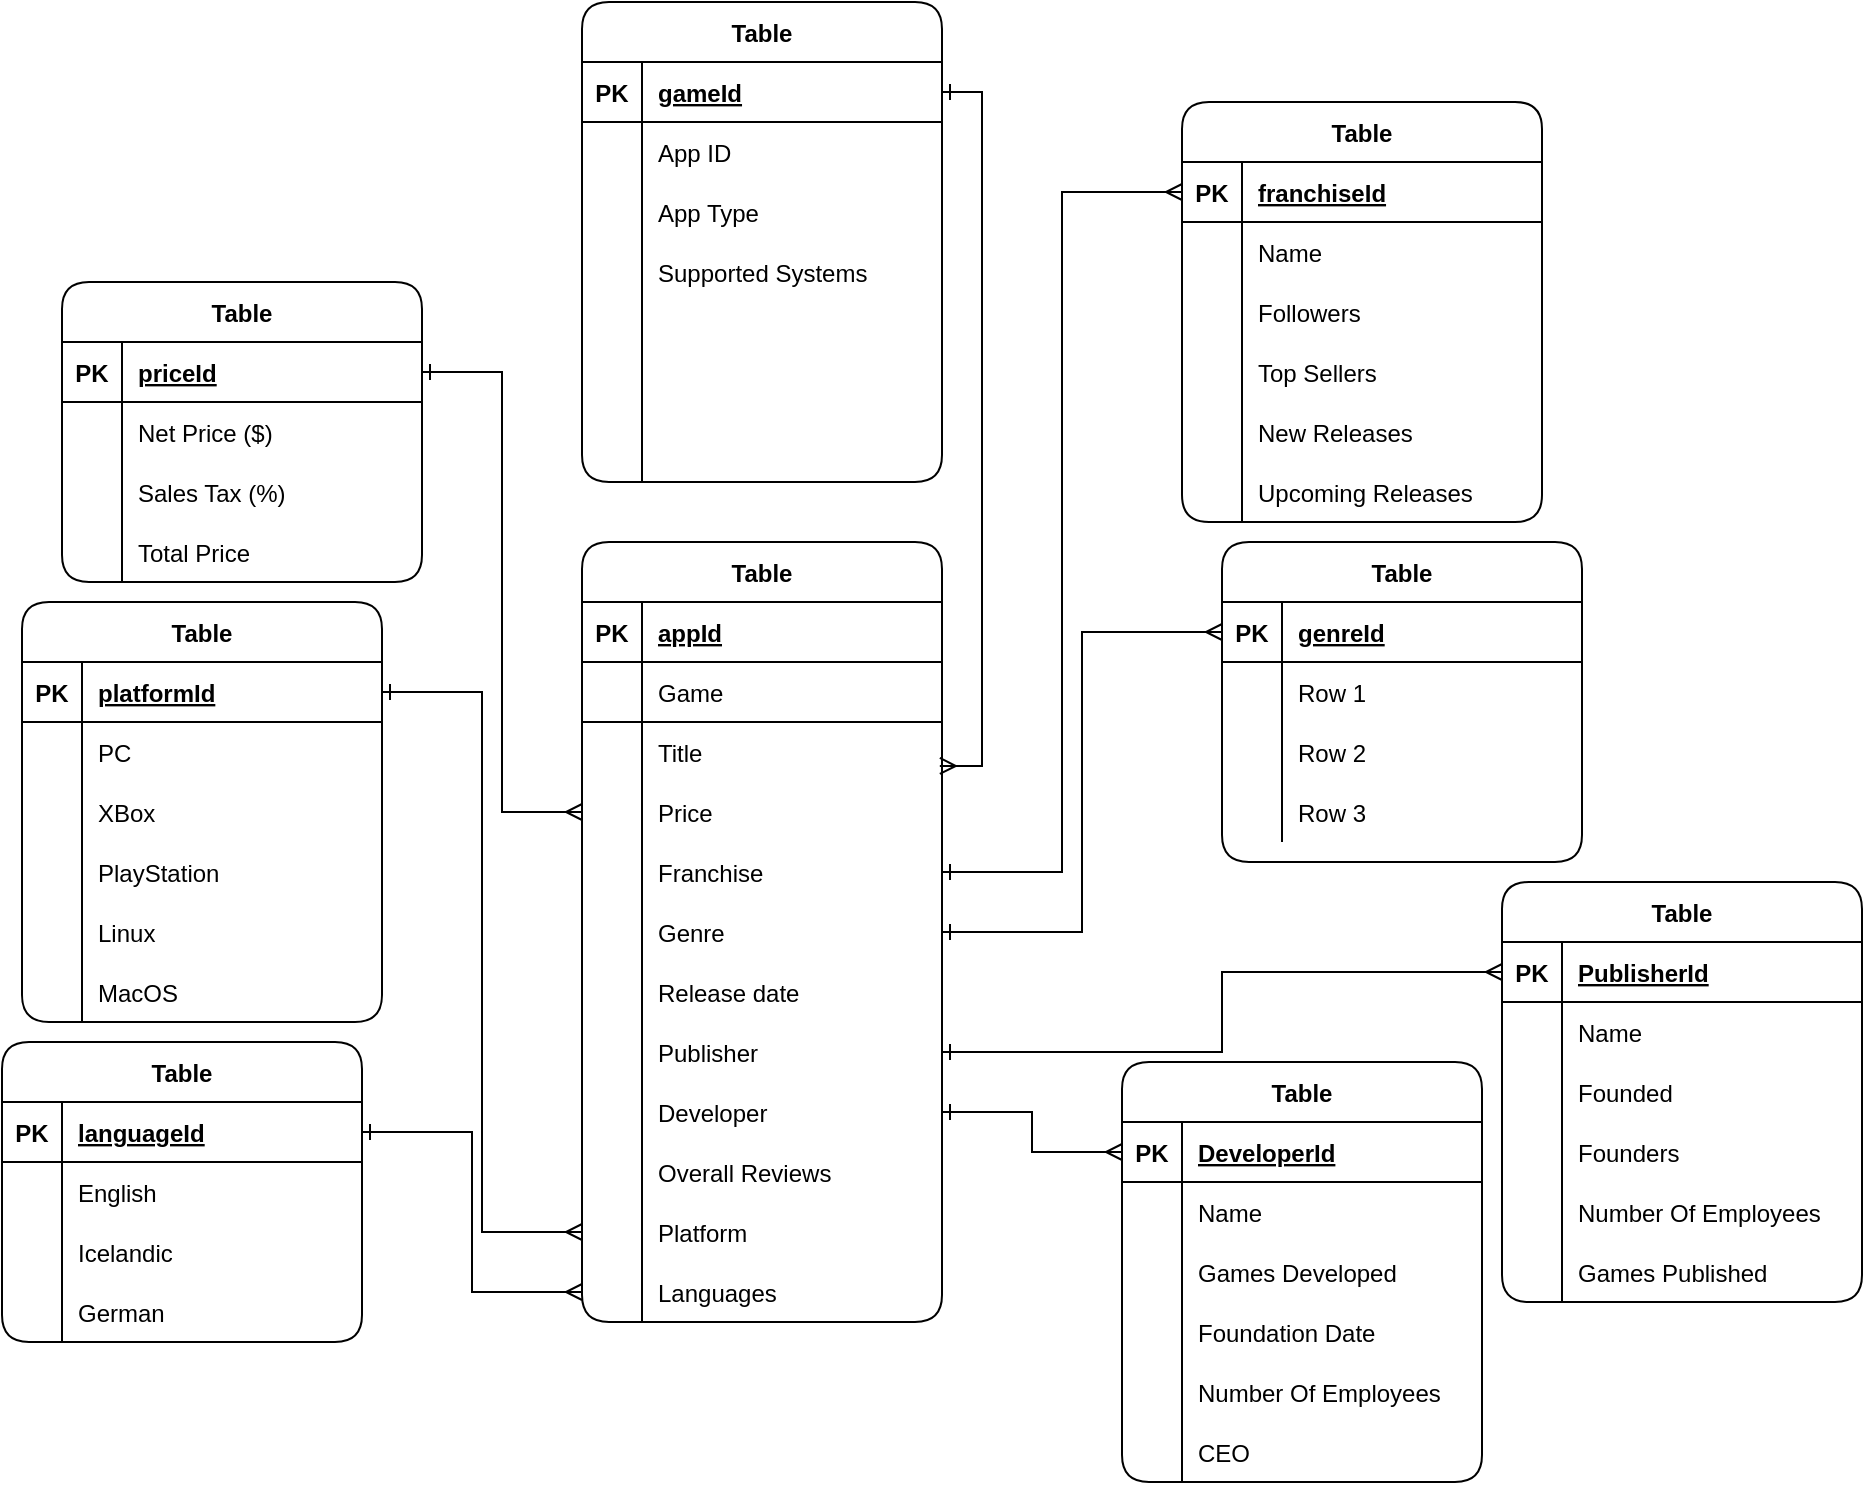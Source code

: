 <mxfile version="14.4.9" type="github"><diagram id="3W_r8p06YH0dNJ89Z6-f" name="Page-1"><mxGraphModel dx="2272" dy="1934" grid="1" gridSize="10" guides="1" tooltips="1" connect="1" arrows="1" fold="1" page="1" pageScale="1" pageWidth="850" pageHeight="1100" math="0" shadow="0"><root><mxCell id="0"/><mxCell id="1" parent="0"/><mxCell id="ElSaIKXLnVvypZyrNrnz-1" value="Table" style="shape=table;startSize=30;container=1;collapsible=1;childLayout=tableLayout;fixedRows=1;rowLines=0;fontStyle=1;align=center;resizeLast=1;rounded=1;" parent="1" vertex="1"><mxGeometry x="60" y="260" width="180" height="390" as="geometry"/></mxCell><mxCell id="ElSaIKXLnVvypZyrNrnz-2" value="" style="shape=partialRectangle;collapsible=0;dropTarget=0;pointerEvents=0;fillColor=none;top=0;left=0;bottom=1;right=0;points=[[0,0.5],[1,0.5]];portConstraint=eastwest;rounded=1;" parent="ElSaIKXLnVvypZyrNrnz-1" vertex="1"><mxGeometry y="30" width="180" height="30" as="geometry"/></mxCell><mxCell id="ElSaIKXLnVvypZyrNrnz-3" value="PK" style="shape=partialRectangle;connectable=0;fillColor=none;top=0;left=0;bottom=0;right=0;fontStyle=1;overflow=hidden;rounded=1;" parent="ElSaIKXLnVvypZyrNrnz-2" vertex="1"><mxGeometry width="30" height="30" as="geometry"/></mxCell><mxCell id="ElSaIKXLnVvypZyrNrnz-4" value="appId" style="shape=partialRectangle;connectable=0;fillColor=none;top=0;left=0;bottom=0;right=0;align=left;spacingLeft=6;fontStyle=5;overflow=hidden;rounded=1;" parent="ElSaIKXLnVvypZyrNrnz-2" vertex="1"><mxGeometry x="30" width="150" height="30" as="geometry"/></mxCell><mxCell id="E3t8KkqjjeF3uB_aUSBP-59" style="shape=partialRectangle;collapsible=0;dropTarget=0;pointerEvents=0;fillColor=none;top=0;left=0;bottom=1;right=0;points=[[0,0.5],[1,0.5]];portConstraint=eastwest;rounded=1;" parent="ElSaIKXLnVvypZyrNrnz-1" vertex="1"><mxGeometry y="60" width="180" height="30" as="geometry"/></mxCell><mxCell id="E3t8KkqjjeF3uB_aUSBP-60" style="shape=partialRectangle;connectable=0;fillColor=none;top=0;left=0;bottom=0;right=0;fontStyle=1;overflow=hidden;rounded=1;" parent="E3t8KkqjjeF3uB_aUSBP-59" vertex="1"><mxGeometry width="30" height="30" as="geometry"/></mxCell><mxCell id="E3t8KkqjjeF3uB_aUSBP-61" value="Game" style="shape=partialRectangle;connectable=0;fillColor=none;top=0;left=0;bottom=0;right=0;align=left;spacingLeft=6;fontStyle=0;overflow=hidden;rounded=1;" parent="E3t8KkqjjeF3uB_aUSBP-59" vertex="1"><mxGeometry x="30" width="150" height="30" as="geometry"/></mxCell><mxCell id="ElSaIKXLnVvypZyrNrnz-5" value="" style="shape=partialRectangle;collapsible=0;dropTarget=0;pointerEvents=0;fillColor=none;top=0;left=0;bottom=0;right=0;points=[[0,0.5],[1,0.5]];portConstraint=eastwest;rounded=1;" parent="ElSaIKXLnVvypZyrNrnz-1" vertex="1"><mxGeometry y="90" width="180" height="30" as="geometry"/></mxCell><mxCell id="ElSaIKXLnVvypZyrNrnz-6" value="" style="shape=partialRectangle;connectable=0;fillColor=none;top=0;left=0;bottom=0;right=0;editable=1;overflow=hidden;rounded=1;" parent="ElSaIKXLnVvypZyrNrnz-5" vertex="1"><mxGeometry width="30" height="30" as="geometry"/></mxCell><mxCell id="ElSaIKXLnVvypZyrNrnz-7" value="Title" style="shape=partialRectangle;connectable=0;fillColor=none;top=0;left=0;bottom=0;right=0;align=left;spacingLeft=6;overflow=hidden;rounded=1;" parent="ElSaIKXLnVvypZyrNrnz-5" vertex="1"><mxGeometry x="30" width="150" height="30" as="geometry"/></mxCell><mxCell id="ElSaIKXLnVvypZyrNrnz-8" value="" style="shape=partialRectangle;collapsible=0;dropTarget=0;pointerEvents=0;fillColor=none;top=0;left=0;bottom=0;right=0;points=[[0,0.5],[1,0.5]];portConstraint=eastwest;rounded=1;" parent="ElSaIKXLnVvypZyrNrnz-1" vertex="1"><mxGeometry y="120" width="180" height="30" as="geometry"/></mxCell><mxCell id="ElSaIKXLnVvypZyrNrnz-9" value="" style="shape=partialRectangle;connectable=0;fillColor=none;top=0;left=0;bottom=0;right=0;editable=1;overflow=hidden;rounded=1;" parent="ElSaIKXLnVvypZyrNrnz-8" vertex="1"><mxGeometry width="30" height="30" as="geometry"/></mxCell><mxCell id="ElSaIKXLnVvypZyrNrnz-10" value="Price" style="shape=partialRectangle;connectable=0;fillColor=none;top=0;left=0;bottom=0;right=0;align=left;spacingLeft=6;overflow=hidden;rounded=1;" parent="ElSaIKXLnVvypZyrNrnz-8" vertex="1"><mxGeometry x="30" width="150" height="30" as="geometry"/></mxCell><mxCell id="ElSaIKXLnVvypZyrNrnz-11" value="" style="shape=partialRectangle;collapsible=0;dropTarget=0;pointerEvents=0;fillColor=none;top=0;left=0;bottom=0;right=0;points=[[0,0.5],[1,0.5]];portConstraint=eastwest;rounded=1;" parent="ElSaIKXLnVvypZyrNrnz-1" vertex="1"><mxGeometry y="150" width="180" height="30" as="geometry"/></mxCell><mxCell id="ElSaIKXLnVvypZyrNrnz-12" value="" style="shape=partialRectangle;connectable=0;fillColor=none;top=0;left=0;bottom=0;right=0;editable=1;overflow=hidden;rounded=1;" parent="ElSaIKXLnVvypZyrNrnz-11" vertex="1"><mxGeometry width="30" height="30" as="geometry"/></mxCell><mxCell id="ElSaIKXLnVvypZyrNrnz-13" value="Franchise" style="shape=partialRectangle;connectable=0;fillColor=none;top=0;left=0;bottom=0;right=0;align=left;spacingLeft=6;overflow=hidden;rounded=1;" parent="ElSaIKXLnVvypZyrNrnz-11" vertex="1"><mxGeometry x="30" width="150" height="30" as="geometry"/></mxCell><mxCell id="ElSaIKXLnVvypZyrNrnz-23" style="shape=partialRectangle;collapsible=0;dropTarget=0;pointerEvents=0;fillColor=none;top=0;left=0;bottom=0;right=0;points=[[0,0.5],[1,0.5]];portConstraint=eastwest;rounded=1;" parent="ElSaIKXLnVvypZyrNrnz-1" vertex="1"><mxGeometry y="180" width="180" height="30" as="geometry"/></mxCell><mxCell id="ElSaIKXLnVvypZyrNrnz-24" style="shape=partialRectangle;connectable=0;fillColor=none;top=0;left=0;bottom=0;right=0;editable=1;overflow=hidden;rounded=1;" parent="ElSaIKXLnVvypZyrNrnz-23" vertex="1"><mxGeometry width="30" height="30" as="geometry"/></mxCell><mxCell id="ElSaIKXLnVvypZyrNrnz-25" value="Genre" style="shape=partialRectangle;connectable=0;fillColor=none;top=0;left=0;bottom=0;right=0;align=left;spacingLeft=6;overflow=hidden;rounded=1;" parent="ElSaIKXLnVvypZyrNrnz-23" vertex="1"><mxGeometry x="30" width="150" height="30" as="geometry"/></mxCell><mxCell id="ElSaIKXLnVvypZyrNrnz-20" style="shape=partialRectangle;collapsible=0;dropTarget=0;pointerEvents=0;fillColor=none;top=0;left=0;bottom=0;right=0;points=[[0,0.5],[1,0.5]];portConstraint=eastwest;rounded=1;" parent="ElSaIKXLnVvypZyrNrnz-1" vertex="1"><mxGeometry y="210" width="180" height="30" as="geometry"/></mxCell><mxCell id="ElSaIKXLnVvypZyrNrnz-21" style="shape=partialRectangle;connectable=0;fillColor=none;top=0;left=0;bottom=0;right=0;editable=1;overflow=hidden;rounded=1;" parent="ElSaIKXLnVvypZyrNrnz-20" vertex="1"><mxGeometry width="30" height="30" as="geometry"/></mxCell><mxCell id="ElSaIKXLnVvypZyrNrnz-22" value="Release date" style="shape=partialRectangle;connectable=0;fillColor=none;top=0;left=0;bottom=0;right=0;align=left;spacingLeft=6;overflow=hidden;rounded=1;" parent="ElSaIKXLnVvypZyrNrnz-20" vertex="1"><mxGeometry x="30" width="150" height="30" as="geometry"/></mxCell><mxCell id="ElSaIKXLnVvypZyrNrnz-29" style="shape=partialRectangle;collapsible=0;dropTarget=0;pointerEvents=0;fillColor=none;top=0;left=0;bottom=0;right=0;points=[[0,0.5],[1,0.5]];portConstraint=eastwest;rounded=1;" parent="ElSaIKXLnVvypZyrNrnz-1" vertex="1"><mxGeometry y="240" width="180" height="30" as="geometry"/></mxCell><mxCell id="ElSaIKXLnVvypZyrNrnz-30" style="shape=partialRectangle;connectable=0;fillColor=none;top=0;left=0;bottom=0;right=0;editable=1;overflow=hidden;rounded=1;" parent="ElSaIKXLnVvypZyrNrnz-29" vertex="1"><mxGeometry width="30" height="30" as="geometry"/></mxCell><mxCell id="ElSaIKXLnVvypZyrNrnz-31" value="Publisher" style="shape=partialRectangle;connectable=0;fillColor=none;top=0;left=0;bottom=0;right=0;align=left;spacingLeft=6;overflow=hidden;rounded=1;" parent="ElSaIKXLnVvypZyrNrnz-29" vertex="1"><mxGeometry x="30" width="150" height="30" as="geometry"/></mxCell><mxCell id="ElSaIKXLnVvypZyrNrnz-32" style="shape=partialRectangle;collapsible=0;dropTarget=0;pointerEvents=0;fillColor=none;top=0;left=0;bottom=0;right=0;points=[[0,0.5],[1,0.5]];portConstraint=eastwest;rounded=1;" parent="ElSaIKXLnVvypZyrNrnz-1" vertex="1"><mxGeometry y="270" width="180" height="30" as="geometry"/></mxCell><mxCell id="ElSaIKXLnVvypZyrNrnz-33" style="shape=partialRectangle;connectable=0;fillColor=none;top=0;left=0;bottom=0;right=0;editable=1;overflow=hidden;rounded=1;" parent="ElSaIKXLnVvypZyrNrnz-32" vertex="1"><mxGeometry width="30" height="30" as="geometry"/></mxCell><mxCell id="ElSaIKXLnVvypZyrNrnz-34" value="Developer" style="shape=partialRectangle;connectable=0;fillColor=none;top=0;left=0;bottom=0;right=0;align=left;spacingLeft=6;overflow=hidden;rounded=1;" parent="ElSaIKXLnVvypZyrNrnz-32" vertex="1"><mxGeometry x="30" width="150" height="30" as="geometry"/></mxCell><mxCell id="ElSaIKXLnVvypZyrNrnz-35" style="shape=partialRectangle;collapsible=0;dropTarget=0;pointerEvents=0;fillColor=none;top=0;left=0;bottom=0;right=0;points=[[0,0.5],[1,0.5]];portConstraint=eastwest;rounded=1;" parent="ElSaIKXLnVvypZyrNrnz-1" vertex="1"><mxGeometry y="300" width="180" height="30" as="geometry"/></mxCell><mxCell id="ElSaIKXLnVvypZyrNrnz-36" style="shape=partialRectangle;connectable=0;fillColor=none;top=0;left=0;bottom=0;right=0;editable=1;overflow=hidden;rounded=1;" parent="ElSaIKXLnVvypZyrNrnz-35" vertex="1"><mxGeometry width="30" height="30" as="geometry"/></mxCell><mxCell id="ElSaIKXLnVvypZyrNrnz-37" value="Overall Reviews" style="shape=partialRectangle;connectable=0;fillColor=none;top=0;left=0;bottom=0;right=0;align=left;spacingLeft=6;overflow=hidden;rounded=1;" parent="ElSaIKXLnVvypZyrNrnz-35" vertex="1"><mxGeometry x="30" width="150" height="30" as="geometry"/></mxCell><mxCell id="8W37LP85TFuts4LW12xj-54" style="shape=partialRectangle;collapsible=0;dropTarget=0;pointerEvents=0;fillColor=none;top=0;left=0;bottom=0;right=0;points=[[0,0.5],[1,0.5]];portConstraint=eastwest;rounded=1;" parent="ElSaIKXLnVvypZyrNrnz-1" vertex="1"><mxGeometry y="330" width="180" height="30" as="geometry"/></mxCell><mxCell id="8W37LP85TFuts4LW12xj-55" style="shape=partialRectangle;connectable=0;fillColor=none;top=0;left=0;bottom=0;right=0;editable=1;overflow=hidden;rounded=1;" parent="8W37LP85TFuts4LW12xj-54" vertex="1"><mxGeometry width="30" height="30" as="geometry"/></mxCell><mxCell id="8W37LP85TFuts4LW12xj-56" value="Platform" style="shape=partialRectangle;connectable=0;fillColor=none;top=0;left=0;bottom=0;right=0;align=left;spacingLeft=6;overflow=hidden;rounded=1;" parent="8W37LP85TFuts4LW12xj-54" vertex="1"><mxGeometry x="30" width="150" height="30" as="geometry"/></mxCell><mxCell id="8W37LP85TFuts4LW12xj-57" style="shape=partialRectangle;collapsible=0;dropTarget=0;pointerEvents=0;fillColor=none;top=0;left=0;bottom=0;right=0;points=[[0,0.5],[1,0.5]];portConstraint=eastwest;rounded=1;" parent="ElSaIKXLnVvypZyrNrnz-1" vertex="1"><mxGeometry y="360" width="180" height="30" as="geometry"/></mxCell><mxCell id="8W37LP85TFuts4LW12xj-58" style="shape=partialRectangle;connectable=0;fillColor=none;top=0;left=0;bottom=0;right=0;editable=1;overflow=hidden;rounded=1;" parent="8W37LP85TFuts4LW12xj-57" vertex="1"><mxGeometry width="30" height="30" as="geometry"/></mxCell><mxCell id="8W37LP85TFuts4LW12xj-59" value="Languages" style="shape=partialRectangle;connectable=0;fillColor=none;top=0;left=0;bottom=0;right=0;align=left;spacingLeft=6;overflow=hidden;rounded=1;" parent="8W37LP85TFuts4LW12xj-57" vertex="1"><mxGeometry x="30" width="150" height="30" as="geometry"/></mxCell><mxCell id="8W37LP85TFuts4LW12xj-1" value="Table" style="shape=table;startSize=30;container=1;collapsible=1;childLayout=tableLayout;fixedRows=1;rowLines=0;fontStyle=1;align=center;resizeLast=1;rounded=1;" parent="1" vertex="1"><mxGeometry x="330" y="520" width="180" height="210" as="geometry"/></mxCell><mxCell id="8W37LP85TFuts4LW12xj-2" value="" style="shape=partialRectangle;collapsible=0;dropTarget=0;pointerEvents=0;fillColor=none;top=0;left=0;bottom=1;right=0;points=[[0,0.5],[1,0.5]];portConstraint=eastwest;" parent="8W37LP85TFuts4LW12xj-1" vertex="1"><mxGeometry y="30" width="180" height="30" as="geometry"/></mxCell><mxCell id="8W37LP85TFuts4LW12xj-3" value="PK" style="shape=partialRectangle;connectable=0;fillColor=none;top=0;left=0;bottom=0;right=0;fontStyle=1;overflow=hidden;" parent="8W37LP85TFuts4LW12xj-2" vertex="1"><mxGeometry width="30" height="30" as="geometry"/></mxCell><mxCell id="8W37LP85TFuts4LW12xj-4" value="DeveloperId" style="shape=partialRectangle;connectable=0;fillColor=none;top=0;left=0;bottom=0;right=0;align=left;spacingLeft=6;fontStyle=5;overflow=hidden;" parent="8W37LP85TFuts4LW12xj-2" vertex="1"><mxGeometry x="30" width="150" height="30" as="geometry"/></mxCell><mxCell id="8W37LP85TFuts4LW12xj-5" value="" style="shape=partialRectangle;collapsible=0;dropTarget=0;pointerEvents=0;fillColor=none;top=0;left=0;bottom=0;right=0;points=[[0,0.5],[1,0.5]];portConstraint=eastwest;" parent="8W37LP85TFuts4LW12xj-1" vertex="1"><mxGeometry y="60" width="180" height="30" as="geometry"/></mxCell><mxCell id="8W37LP85TFuts4LW12xj-6" value="" style="shape=partialRectangle;connectable=0;fillColor=none;top=0;left=0;bottom=0;right=0;editable=1;overflow=hidden;" parent="8W37LP85TFuts4LW12xj-5" vertex="1"><mxGeometry width="30" height="30" as="geometry"/></mxCell><mxCell id="8W37LP85TFuts4LW12xj-7" value="Name" style="shape=partialRectangle;connectable=0;fillColor=none;top=0;left=0;bottom=0;right=0;align=left;spacingLeft=6;overflow=hidden;" parent="8W37LP85TFuts4LW12xj-5" vertex="1"><mxGeometry x="30" width="150" height="30" as="geometry"/></mxCell><mxCell id="8W37LP85TFuts4LW12xj-8" value="" style="shape=partialRectangle;collapsible=0;dropTarget=0;pointerEvents=0;fillColor=none;top=0;left=0;bottom=0;right=0;points=[[0,0.5],[1,0.5]];portConstraint=eastwest;" parent="8W37LP85TFuts4LW12xj-1" vertex="1"><mxGeometry y="90" width="180" height="30" as="geometry"/></mxCell><mxCell id="8W37LP85TFuts4LW12xj-9" value="" style="shape=partialRectangle;connectable=0;fillColor=none;top=0;left=0;bottom=0;right=0;editable=1;overflow=hidden;" parent="8W37LP85TFuts4LW12xj-8" vertex="1"><mxGeometry width="30" height="30" as="geometry"/></mxCell><mxCell id="8W37LP85TFuts4LW12xj-10" value="Games Developed" style="shape=partialRectangle;connectable=0;fillColor=none;top=0;left=0;bottom=0;right=0;align=left;spacingLeft=6;overflow=hidden;" parent="8W37LP85TFuts4LW12xj-8" vertex="1"><mxGeometry x="30" width="150" height="30" as="geometry"/></mxCell><mxCell id="8W37LP85TFuts4LW12xj-11" value="" style="shape=partialRectangle;collapsible=0;dropTarget=0;pointerEvents=0;fillColor=none;top=0;left=0;bottom=0;right=0;points=[[0,0.5],[1,0.5]];portConstraint=eastwest;" parent="8W37LP85TFuts4LW12xj-1" vertex="1"><mxGeometry y="120" width="180" height="30" as="geometry"/></mxCell><mxCell id="8W37LP85TFuts4LW12xj-12" value="" style="shape=partialRectangle;connectable=0;fillColor=none;top=0;left=0;bottom=0;right=0;editable=1;overflow=hidden;" parent="8W37LP85TFuts4LW12xj-11" vertex="1"><mxGeometry width="30" height="30" as="geometry"/></mxCell><mxCell id="8W37LP85TFuts4LW12xj-13" value="Foundation Date" style="shape=partialRectangle;connectable=0;fillColor=none;top=0;left=0;bottom=0;right=0;align=left;spacingLeft=6;overflow=hidden;" parent="8W37LP85TFuts4LW12xj-11" vertex="1"><mxGeometry x="30" width="150" height="30" as="geometry"/></mxCell><mxCell id="8W37LP85TFuts4LW12xj-81" style="shape=partialRectangle;collapsible=0;dropTarget=0;pointerEvents=0;fillColor=none;top=0;left=0;bottom=0;right=0;points=[[0,0.5],[1,0.5]];portConstraint=eastwest;" parent="8W37LP85TFuts4LW12xj-1" vertex="1"><mxGeometry y="150" width="180" height="30" as="geometry"/></mxCell><mxCell id="8W37LP85TFuts4LW12xj-82" style="shape=partialRectangle;connectable=0;fillColor=none;top=0;left=0;bottom=0;right=0;editable=1;overflow=hidden;" parent="8W37LP85TFuts4LW12xj-81" vertex="1"><mxGeometry width="30" height="30" as="geometry"/></mxCell><mxCell id="8W37LP85TFuts4LW12xj-83" value="Number Of Employees" style="shape=partialRectangle;connectable=0;fillColor=none;top=0;left=0;bottom=0;right=0;align=left;spacingLeft=6;overflow=hidden;" parent="8W37LP85TFuts4LW12xj-81" vertex="1"><mxGeometry x="30" width="150" height="30" as="geometry"/></mxCell><mxCell id="8W37LP85TFuts4LW12xj-84" style="shape=partialRectangle;collapsible=0;dropTarget=0;pointerEvents=0;fillColor=none;top=0;left=0;bottom=0;right=0;points=[[0,0.5],[1,0.5]];portConstraint=eastwest;" parent="8W37LP85TFuts4LW12xj-1" vertex="1"><mxGeometry y="180" width="180" height="30" as="geometry"/></mxCell><mxCell id="8W37LP85TFuts4LW12xj-85" style="shape=partialRectangle;connectable=0;fillColor=none;top=0;left=0;bottom=0;right=0;editable=1;overflow=hidden;" parent="8W37LP85TFuts4LW12xj-84" vertex="1"><mxGeometry width="30" height="30" as="geometry"/></mxCell><mxCell id="8W37LP85TFuts4LW12xj-86" value="CEO" style="shape=partialRectangle;connectable=0;fillColor=none;top=0;left=0;bottom=0;right=0;align=left;spacingLeft=6;overflow=hidden;" parent="8W37LP85TFuts4LW12xj-84" vertex="1"><mxGeometry x="30" width="150" height="30" as="geometry"/></mxCell><mxCell id="8W37LP85TFuts4LW12xj-14" value="Table" style="shape=table;startSize=30;container=1;collapsible=1;childLayout=tableLayout;fixedRows=1;rowLines=0;fontStyle=1;align=center;resizeLast=1;rounded=1;" parent="1" vertex="1"><mxGeometry x="520" y="430" width="180" height="210" as="geometry"/></mxCell><mxCell id="8W37LP85TFuts4LW12xj-15" value="" style="shape=partialRectangle;collapsible=0;dropTarget=0;pointerEvents=0;fillColor=none;top=0;left=0;bottom=1;right=0;points=[[0,0.5],[1,0.5]];portConstraint=eastwest;" parent="8W37LP85TFuts4LW12xj-14" vertex="1"><mxGeometry y="30" width="180" height="30" as="geometry"/></mxCell><mxCell id="8W37LP85TFuts4LW12xj-16" value="PK" style="shape=partialRectangle;connectable=0;fillColor=none;top=0;left=0;bottom=0;right=0;fontStyle=1;overflow=hidden;" parent="8W37LP85TFuts4LW12xj-15" vertex="1"><mxGeometry width="30" height="30" as="geometry"/></mxCell><mxCell id="8W37LP85TFuts4LW12xj-17" value="PublisherId" style="shape=partialRectangle;connectable=0;fillColor=none;top=0;left=0;bottom=0;right=0;align=left;spacingLeft=6;fontStyle=5;overflow=hidden;" parent="8W37LP85TFuts4LW12xj-15" vertex="1"><mxGeometry x="30" width="150" height="30" as="geometry"/></mxCell><mxCell id="8W37LP85TFuts4LW12xj-18" value="" style="shape=partialRectangle;collapsible=0;dropTarget=0;pointerEvents=0;fillColor=none;top=0;left=0;bottom=0;right=0;points=[[0,0.5],[1,0.5]];portConstraint=eastwest;" parent="8W37LP85TFuts4LW12xj-14" vertex="1"><mxGeometry y="60" width="180" height="30" as="geometry"/></mxCell><mxCell id="8W37LP85TFuts4LW12xj-19" value="" style="shape=partialRectangle;connectable=0;fillColor=none;top=0;left=0;bottom=0;right=0;editable=1;overflow=hidden;" parent="8W37LP85TFuts4LW12xj-18" vertex="1"><mxGeometry width="30" height="30" as="geometry"/></mxCell><mxCell id="8W37LP85TFuts4LW12xj-20" value="Name" style="shape=partialRectangle;connectable=0;fillColor=none;top=0;left=0;bottom=0;right=0;align=left;spacingLeft=6;overflow=hidden;" parent="8W37LP85TFuts4LW12xj-18" vertex="1"><mxGeometry x="30" width="150" height="30" as="geometry"/></mxCell><mxCell id="8W37LP85TFuts4LW12xj-21" value="" style="shape=partialRectangle;collapsible=0;dropTarget=0;pointerEvents=0;fillColor=none;top=0;left=0;bottom=0;right=0;points=[[0,0.5],[1,0.5]];portConstraint=eastwest;" parent="8W37LP85TFuts4LW12xj-14" vertex="1"><mxGeometry y="90" width="180" height="30" as="geometry"/></mxCell><mxCell id="8W37LP85TFuts4LW12xj-22" value="" style="shape=partialRectangle;connectable=0;fillColor=none;top=0;left=0;bottom=0;right=0;editable=1;overflow=hidden;" parent="8W37LP85TFuts4LW12xj-21" vertex="1"><mxGeometry width="30" height="30" as="geometry"/></mxCell><mxCell id="8W37LP85TFuts4LW12xj-23" value="Founded" style="shape=partialRectangle;connectable=0;fillColor=none;top=0;left=0;bottom=0;right=0;align=left;spacingLeft=6;overflow=hidden;" parent="8W37LP85TFuts4LW12xj-21" vertex="1"><mxGeometry x="30" width="150" height="30" as="geometry"/></mxCell><mxCell id="8W37LP85TFuts4LW12xj-24" value="" style="shape=partialRectangle;collapsible=0;dropTarget=0;pointerEvents=0;fillColor=none;top=0;left=0;bottom=0;right=0;points=[[0,0.5],[1,0.5]];portConstraint=eastwest;" parent="8W37LP85TFuts4LW12xj-14" vertex="1"><mxGeometry y="120" width="180" height="30" as="geometry"/></mxCell><mxCell id="8W37LP85TFuts4LW12xj-25" value="" style="shape=partialRectangle;connectable=0;fillColor=none;top=0;left=0;bottom=0;right=0;editable=1;overflow=hidden;" parent="8W37LP85TFuts4LW12xj-24" vertex="1"><mxGeometry width="30" height="30" as="geometry"/></mxCell><mxCell id="8W37LP85TFuts4LW12xj-26" value="Founders" style="shape=partialRectangle;connectable=0;fillColor=none;top=0;left=0;bottom=0;right=0;align=left;spacingLeft=6;overflow=hidden;" parent="8W37LP85TFuts4LW12xj-24" vertex="1"><mxGeometry x="30" width="150" height="30" as="geometry"/></mxCell><mxCell id="8W37LP85TFuts4LW12xj-87" style="shape=partialRectangle;collapsible=0;dropTarget=0;pointerEvents=0;fillColor=none;top=0;left=0;bottom=0;right=0;points=[[0,0.5],[1,0.5]];portConstraint=eastwest;" parent="8W37LP85TFuts4LW12xj-14" vertex="1"><mxGeometry y="150" width="180" height="30" as="geometry"/></mxCell><mxCell id="8W37LP85TFuts4LW12xj-88" style="shape=partialRectangle;connectable=0;fillColor=none;top=0;left=0;bottom=0;right=0;editable=1;overflow=hidden;" parent="8W37LP85TFuts4LW12xj-87" vertex="1"><mxGeometry width="30" height="30" as="geometry"/></mxCell><mxCell id="8W37LP85TFuts4LW12xj-89" value="Number Of Employees" style="shape=partialRectangle;connectable=0;fillColor=none;top=0;left=0;bottom=0;right=0;align=left;spacingLeft=6;overflow=hidden;" parent="8W37LP85TFuts4LW12xj-87" vertex="1"><mxGeometry x="30" width="150" height="30" as="geometry"/></mxCell><mxCell id="8W37LP85TFuts4LW12xj-90" style="shape=partialRectangle;collapsible=0;dropTarget=0;pointerEvents=0;fillColor=none;top=0;left=0;bottom=0;right=0;points=[[0,0.5],[1,0.5]];portConstraint=eastwest;" parent="8W37LP85TFuts4LW12xj-14" vertex="1"><mxGeometry y="180" width="180" height="30" as="geometry"/></mxCell><mxCell id="8W37LP85TFuts4LW12xj-91" style="shape=partialRectangle;connectable=0;fillColor=none;top=0;left=0;bottom=0;right=0;editable=1;overflow=hidden;" parent="8W37LP85TFuts4LW12xj-90" vertex="1"><mxGeometry width="30" height="30" as="geometry"/></mxCell><mxCell id="8W37LP85TFuts4LW12xj-92" value="Games Published" style="shape=partialRectangle;connectable=0;fillColor=none;top=0;left=0;bottom=0;right=0;align=left;spacingLeft=6;overflow=hidden;" parent="8W37LP85TFuts4LW12xj-90" vertex="1"><mxGeometry x="30" width="150" height="30" as="geometry"/></mxCell><mxCell id="8W37LP85TFuts4LW12xj-27" value="Table" style="shape=table;startSize=30;container=1;collapsible=1;childLayout=tableLayout;fixedRows=1;rowLines=0;fontStyle=1;align=center;resizeLast=1;rounded=1;" parent="1" vertex="1"><mxGeometry x="380" y="260" width="180" height="160" as="geometry"/></mxCell><mxCell id="8W37LP85TFuts4LW12xj-28" value="" style="shape=partialRectangle;collapsible=0;dropTarget=0;pointerEvents=0;fillColor=none;top=0;left=0;bottom=1;right=0;points=[[0,0.5],[1,0.5]];portConstraint=eastwest;" parent="8W37LP85TFuts4LW12xj-27" vertex="1"><mxGeometry y="30" width="180" height="30" as="geometry"/></mxCell><mxCell id="8W37LP85TFuts4LW12xj-29" value="PK" style="shape=partialRectangle;connectable=0;fillColor=none;top=0;left=0;bottom=0;right=0;fontStyle=1;overflow=hidden;" parent="8W37LP85TFuts4LW12xj-28" vertex="1"><mxGeometry width="30" height="30" as="geometry"/></mxCell><mxCell id="8W37LP85TFuts4LW12xj-30" value="genreId" style="shape=partialRectangle;connectable=0;fillColor=none;top=0;left=0;bottom=0;right=0;align=left;spacingLeft=6;fontStyle=5;overflow=hidden;" parent="8W37LP85TFuts4LW12xj-28" vertex="1"><mxGeometry x="30" width="150" height="30" as="geometry"/></mxCell><mxCell id="8W37LP85TFuts4LW12xj-31" value="" style="shape=partialRectangle;collapsible=0;dropTarget=0;pointerEvents=0;fillColor=none;top=0;left=0;bottom=0;right=0;points=[[0,0.5],[1,0.5]];portConstraint=eastwest;" parent="8W37LP85TFuts4LW12xj-27" vertex="1"><mxGeometry y="60" width="180" height="30" as="geometry"/></mxCell><mxCell id="8W37LP85TFuts4LW12xj-32" value="" style="shape=partialRectangle;connectable=0;fillColor=none;top=0;left=0;bottom=0;right=0;editable=1;overflow=hidden;" parent="8W37LP85TFuts4LW12xj-31" vertex="1"><mxGeometry width="30" height="30" as="geometry"/></mxCell><mxCell id="8W37LP85TFuts4LW12xj-33" value="Row 1" style="shape=partialRectangle;connectable=0;fillColor=none;top=0;left=0;bottom=0;right=0;align=left;spacingLeft=6;overflow=hidden;" parent="8W37LP85TFuts4LW12xj-31" vertex="1"><mxGeometry x="30" width="150" height="30" as="geometry"/></mxCell><mxCell id="8W37LP85TFuts4LW12xj-34" value="" style="shape=partialRectangle;collapsible=0;dropTarget=0;pointerEvents=0;fillColor=none;top=0;left=0;bottom=0;right=0;points=[[0,0.5],[1,0.5]];portConstraint=eastwest;" parent="8W37LP85TFuts4LW12xj-27" vertex="1"><mxGeometry y="90" width="180" height="30" as="geometry"/></mxCell><mxCell id="8W37LP85TFuts4LW12xj-35" value="" style="shape=partialRectangle;connectable=0;fillColor=none;top=0;left=0;bottom=0;right=0;editable=1;overflow=hidden;" parent="8W37LP85TFuts4LW12xj-34" vertex="1"><mxGeometry width="30" height="30" as="geometry"/></mxCell><mxCell id="8W37LP85TFuts4LW12xj-36" value="Row 2" style="shape=partialRectangle;connectable=0;fillColor=none;top=0;left=0;bottom=0;right=0;align=left;spacingLeft=6;overflow=hidden;" parent="8W37LP85TFuts4LW12xj-34" vertex="1"><mxGeometry x="30" width="150" height="30" as="geometry"/></mxCell><mxCell id="8W37LP85TFuts4LW12xj-37" value="" style="shape=partialRectangle;collapsible=0;dropTarget=0;pointerEvents=0;fillColor=none;top=0;left=0;bottom=0;right=0;points=[[0,0.5],[1,0.5]];portConstraint=eastwest;" parent="8W37LP85TFuts4LW12xj-27" vertex="1"><mxGeometry y="120" width="180" height="30" as="geometry"/></mxCell><mxCell id="8W37LP85TFuts4LW12xj-38" value="" style="shape=partialRectangle;connectable=0;fillColor=none;top=0;left=0;bottom=0;right=0;editable=1;overflow=hidden;" parent="8W37LP85TFuts4LW12xj-37" vertex="1"><mxGeometry width="30" height="30" as="geometry"/></mxCell><mxCell id="8W37LP85TFuts4LW12xj-39" value="Row 3" style="shape=partialRectangle;connectable=0;fillColor=none;top=0;left=0;bottom=0;right=0;align=left;spacingLeft=6;overflow=hidden;" parent="8W37LP85TFuts4LW12xj-37" vertex="1"><mxGeometry x="30" width="150" height="30" as="geometry"/></mxCell><mxCell id="8W37LP85TFuts4LW12xj-40" value="Table" style="shape=table;startSize=30;container=1;collapsible=1;childLayout=tableLayout;fixedRows=1;rowLines=0;fontStyle=1;align=center;resizeLast=1;rounded=1;" parent="1" vertex="1"><mxGeometry x="360" y="40" width="180" height="210" as="geometry"/></mxCell><mxCell id="8W37LP85TFuts4LW12xj-41" value="" style="shape=partialRectangle;collapsible=0;dropTarget=0;pointerEvents=0;fillColor=none;top=0;left=0;bottom=1;right=0;points=[[0,0.5],[1,0.5]];portConstraint=eastwest;" parent="8W37LP85TFuts4LW12xj-40" vertex="1"><mxGeometry y="30" width="180" height="30" as="geometry"/></mxCell><mxCell id="8W37LP85TFuts4LW12xj-42" value="PK" style="shape=partialRectangle;connectable=0;fillColor=none;top=0;left=0;bottom=0;right=0;fontStyle=1;overflow=hidden;" parent="8W37LP85TFuts4LW12xj-41" vertex="1"><mxGeometry width="30" height="30" as="geometry"/></mxCell><mxCell id="8W37LP85TFuts4LW12xj-43" value="franchiseId" style="shape=partialRectangle;connectable=0;fillColor=none;top=0;left=0;bottom=0;right=0;align=left;spacingLeft=6;fontStyle=5;overflow=hidden;" parent="8W37LP85TFuts4LW12xj-41" vertex="1"><mxGeometry x="30" width="150" height="30" as="geometry"/></mxCell><mxCell id="8W37LP85TFuts4LW12xj-44" value="" style="shape=partialRectangle;collapsible=0;dropTarget=0;pointerEvents=0;fillColor=none;top=0;left=0;bottom=0;right=0;points=[[0,0.5],[1,0.5]];portConstraint=eastwest;" parent="8W37LP85TFuts4LW12xj-40" vertex="1"><mxGeometry y="60" width="180" height="30" as="geometry"/></mxCell><mxCell id="8W37LP85TFuts4LW12xj-45" value="" style="shape=partialRectangle;connectable=0;fillColor=none;top=0;left=0;bottom=0;right=0;editable=1;overflow=hidden;" parent="8W37LP85TFuts4LW12xj-44" vertex="1"><mxGeometry width="30" height="30" as="geometry"/></mxCell><mxCell id="8W37LP85TFuts4LW12xj-46" value="Name" style="shape=partialRectangle;connectable=0;fillColor=none;top=0;left=0;bottom=0;right=0;align=left;spacingLeft=6;overflow=hidden;" parent="8W37LP85TFuts4LW12xj-44" vertex="1"><mxGeometry x="30" width="150" height="30" as="geometry"/></mxCell><mxCell id="8W37LP85TFuts4LW12xj-47" value="" style="shape=partialRectangle;collapsible=0;dropTarget=0;pointerEvents=0;fillColor=none;top=0;left=0;bottom=0;right=0;points=[[0,0.5],[1,0.5]];portConstraint=eastwest;" parent="8W37LP85TFuts4LW12xj-40" vertex="1"><mxGeometry y="90" width="180" height="30" as="geometry"/></mxCell><mxCell id="8W37LP85TFuts4LW12xj-48" value="" style="shape=partialRectangle;connectable=0;fillColor=none;top=0;left=0;bottom=0;right=0;editable=1;overflow=hidden;" parent="8W37LP85TFuts4LW12xj-47" vertex="1"><mxGeometry width="30" height="30" as="geometry"/></mxCell><mxCell id="8W37LP85TFuts4LW12xj-49" value="Followers" style="shape=partialRectangle;connectable=0;fillColor=none;top=0;left=0;bottom=0;right=0;align=left;spacingLeft=6;overflow=hidden;" parent="8W37LP85TFuts4LW12xj-47" vertex="1"><mxGeometry x="30" width="150" height="30" as="geometry"/></mxCell><mxCell id="8W37LP85TFuts4LW12xj-50" value="" style="shape=partialRectangle;collapsible=0;dropTarget=0;pointerEvents=0;fillColor=none;top=0;left=0;bottom=0;right=0;points=[[0,0.5],[1,0.5]];portConstraint=eastwest;" parent="8W37LP85TFuts4LW12xj-40" vertex="1"><mxGeometry y="120" width="180" height="30" as="geometry"/></mxCell><mxCell id="8W37LP85TFuts4LW12xj-51" value="" style="shape=partialRectangle;connectable=0;fillColor=none;top=0;left=0;bottom=0;right=0;editable=1;overflow=hidden;" parent="8W37LP85TFuts4LW12xj-50" vertex="1"><mxGeometry width="30" height="30" as="geometry"/></mxCell><mxCell id="8W37LP85TFuts4LW12xj-52" value="Top Sellers" style="shape=partialRectangle;connectable=0;fillColor=none;top=0;left=0;bottom=0;right=0;align=left;spacingLeft=6;overflow=hidden;" parent="8W37LP85TFuts4LW12xj-50" vertex="1"><mxGeometry x="30" width="150" height="30" as="geometry"/></mxCell><mxCell id="8W37LP85TFuts4LW12xj-93" style="shape=partialRectangle;collapsible=0;dropTarget=0;pointerEvents=0;fillColor=none;top=0;left=0;bottom=0;right=0;points=[[0,0.5],[1,0.5]];portConstraint=eastwest;" parent="8W37LP85TFuts4LW12xj-40" vertex="1"><mxGeometry y="150" width="180" height="30" as="geometry"/></mxCell><mxCell id="8W37LP85TFuts4LW12xj-94" style="shape=partialRectangle;connectable=0;fillColor=none;top=0;left=0;bottom=0;right=0;editable=1;overflow=hidden;" parent="8W37LP85TFuts4LW12xj-93" vertex="1"><mxGeometry width="30" height="30" as="geometry"/></mxCell><mxCell id="8W37LP85TFuts4LW12xj-95" value="New Releases" style="shape=partialRectangle;connectable=0;fillColor=none;top=0;left=0;bottom=0;right=0;align=left;spacingLeft=6;overflow=hidden;" parent="8W37LP85TFuts4LW12xj-93" vertex="1"><mxGeometry x="30" width="150" height="30" as="geometry"/></mxCell><mxCell id="8W37LP85TFuts4LW12xj-96" style="shape=partialRectangle;collapsible=0;dropTarget=0;pointerEvents=0;fillColor=none;top=0;left=0;bottom=0;right=0;points=[[0,0.5],[1,0.5]];portConstraint=eastwest;" parent="8W37LP85TFuts4LW12xj-40" vertex="1"><mxGeometry y="180" width="180" height="30" as="geometry"/></mxCell><mxCell id="8W37LP85TFuts4LW12xj-97" style="shape=partialRectangle;connectable=0;fillColor=none;top=0;left=0;bottom=0;right=0;editable=1;overflow=hidden;" parent="8W37LP85TFuts4LW12xj-96" vertex="1"><mxGeometry width="30" height="30" as="geometry"/></mxCell><mxCell id="8W37LP85TFuts4LW12xj-98" value="Upcoming Releases" style="shape=partialRectangle;connectable=0;fillColor=none;top=0;left=0;bottom=0;right=0;align=left;spacingLeft=6;overflow=hidden;" parent="8W37LP85TFuts4LW12xj-96" vertex="1"><mxGeometry x="30" width="150" height="30" as="geometry"/></mxCell><mxCell id="8W37LP85TFuts4LW12xj-64" style="edgeStyle=orthogonalEdgeStyle;rounded=0;orthogonalLoop=1;jettySize=auto;html=1;exitX=1;exitY=0.5;exitDx=0;exitDy=0;startArrow=ERone;startFill=0;endArrow=ERmany;endFill=0;" parent="1" source="ElSaIKXLnVvypZyrNrnz-11" target="8W37LP85TFuts4LW12xj-41" edge="1"><mxGeometry relative="1" as="geometry"/></mxCell><mxCell id="8W37LP85TFuts4LW12xj-65" style="edgeStyle=orthogonalEdgeStyle;rounded=0;orthogonalLoop=1;jettySize=auto;html=1;exitX=1;exitY=0.5;exitDx=0;exitDy=0;entryX=0;entryY=0.5;entryDx=0;entryDy=0;startArrow=ERone;startFill=0;endArrow=ERmany;endFill=0;" parent="1" source="ElSaIKXLnVvypZyrNrnz-23" target="8W37LP85TFuts4LW12xj-28" edge="1"><mxGeometry relative="1" as="geometry"/></mxCell><mxCell id="8W37LP85TFuts4LW12xj-103" style="edgeStyle=orthogonalEdgeStyle;rounded=0;orthogonalLoop=1;jettySize=auto;html=1;exitX=1;exitY=0.5;exitDx=0;exitDy=0;entryX=0;entryY=0.5;entryDx=0;entryDy=0;startArrow=ERone;startFill=0;endArrow=ERmany;endFill=0;" parent="1" source="ElSaIKXLnVvypZyrNrnz-32" target="8W37LP85TFuts4LW12xj-2" edge="1"><mxGeometry relative="1" as="geometry"/></mxCell><mxCell id="8W37LP85TFuts4LW12xj-105" style="edgeStyle=orthogonalEdgeStyle;rounded=0;orthogonalLoop=1;jettySize=auto;html=1;exitX=1;exitY=0.5;exitDx=0;exitDy=0;entryX=0;entryY=0.5;entryDx=0;entryDy=0;startArrow=ERone;startFill=0;endArrow=ERmany;endFill=0;" parent="1" source="ElSaIKXLnVvypZyrNrnz-29" target="8W37LP85TFuts4LW12xj-15" edge="1"><mxGeometry relative="1" as="geometry"/></mxCell><mxCell id="E3t8KkqjjeF3uB_aUSBP-15" value="Table" style="shape=table;startSize=30;container=1;collapsible=1;childLayout=tableLayout;fixedRows=1;rowLines=0;fontStyle=1;align=center;resizeLast=1;rounded=1;" parent="1" vertex="1"><mxGeometry x="-220" y="290" width="180" height="210" as="geometry"/></mxCell><mxCell id="E3t8KkqjjeF3uB_aUSBP-16" value="" style="shape=partialRectangle;collapsible=0;dropTarget=0;pointerEvents=0;fillColor=none;top=0;left=0;bottom=1;right=0;points=[[0,0.5],[1,0.5]];portConstraint=eastwest;" parent="E3t8KkqjjeF3uB_aUSBP-15" vertex="1"><mxGeometry y="30" width="180" height="30" as="geometry"/></mxCell><mxCell id="E3t8KkqjjeF3uB_aUSBP-17" value="PK" style="shape=partialRectangle;connectable=0;fillColor=none;top=0;left=0;bottom=0;right=0;fontStyle=1;overflow=hidden;" parent="E3t8KkqjjeF3uB_aUSBP-16" vertex="1"><mxGeometry width="30" height="30" as="geometry"/></mxCell><mxCell id="E3t8KkqjjeF3uB_aUSBP-18" value="platformId" style="shape=partialRectangle;connectable=0;fillColor=none;top=0;left=0;bottom=0;right=0;align=left;spacingLeft=6;fontStyle=5;overflow=hidden;" parent="E3t8KkqjjeF3uB_aUSBP-16" vertex="1"><mxGeometry x="30" width="150" height="30" as="geometry"/></mxCell><mxCell id="E3t8KkqjjeF3uB_aUSBP-19" value="" style="shape=partialRectangle;collapsible=0;dropTarget=0;pointerEvents=0;fillColor=none;top=0;left=0;bottom=0;right=0;points=[[0,0.5],[1,0.5]];portConstraint=eastwest;" parent="E3t8KkqjjeF3uB_aUSBP-15" vertex="1"><mxGeometry y="60" width="180" height="30" as="geometry"/></mxCell><mxCell id="E3t8KkqjjeF3uB_aUSBP-20" value="" style="shape=partialRectangle;connectable=0;fillColor=none;top=0;left=0;bottom=0;right=0;editable=1;overflow=hidden;" parent="E3t8KkqjjeF3uB_aUSBP-19" vertex="1"><mxGeometry width="30" height="30" as="geometry"/></mxCell><mxCell id="E3t8KkqjjeF3uB_aUSBP-21" value="PC" style="shape=partialRectangle;connectable=0;fillColor=none;top=0;left=0;bottom=0;right=0;align=left;spacingLeft=6;overflow=hidden;" parent="E3t8KkqjjeF3uB_aUSBP-19" vertex="1"><mxGeometry x="30" width="150" height="30" as="geometry"/></mxCell><mxCell id="E3t8KkqjjeF3uB_aUSBP-22" value="" style="shape=partialRectangle;collapsible=0;dropTarget=0;pointerEvents=0;fillColor=none;top=0;left=0;bottom=0;right=0;points=[[0,0.5],[1,0.5]];portConstraint=eastwest;" parent="E3t8KkqjjeF3uB_aUSBP-15" vertex="1"><mxGeometry y="90" width="180" height="30" as="geometry"/></mxCell><mxCell id="E3t8KkqjjeF3uB_aUSBP-23" value="" style="shape=partialRectangle;connectable=0;fillColor=none;top=0;left=0;bottom=0;right=0;editable=1;overflow=hidden;" parent="E3t8KkqjjeF3uB_aUSBP-22" vertex="1"><mxGeometry width="30" height="30" as="geometry"/></mxCell><mxCell id="E3t8KkqjjeF3uB_aUSBP-24" value="XBox" style="shape=partialRectangle;connectable=0;fillColor=none;top=0;left=0;bottom=0;right=0;align=left;spacingLeft=6;overflow=hidden;" parent="E3t8KkqjjeF3uB_aUSBP-22" vertex="1"><mxGeometry x="30" width="150" height="30" as="geometry"/></mxCell><mxCell id="E3t8KkqjjeF3uB_aUSBP-25" value="" style="shape=partialRectangle;collapsible=0;dropTarget=0;pointerEvents=0;fillColor=none;top=0;left=0;bottom=0;right=0;points=[[0,0.5],[1,0.5]];portConstraint=eastwest;" parent="E3t8KkqjjeF3uB_aUSBP-15" vertex="1"><mxGeometry y="120" width="180" height="30" as="geometry"/></mxCell><mxCell id="E3t8KkqjjeF3uB_aUSBP-26" value="" style="shape=partialRectangle;connectable=0;fillColor=none;top=0;left=0;bottom=0;right=0;editable=1;overflow=hidden;" parent="E3t8KkqjjeF3uB_aUSBP-25" vertex="1"><mxGeometry width="30" height="30" as="geometry"/></mxCell><mxCell id="E3t8KkqjjeF3uB_aUSBP-27" value="PlayStation" style="shape=partialRectangle;connectable=0;fillColor=none;top=0;left=0;bottom=0;right=0;align=left;spacingLeft=6;overflow=hidden;" parent="E3t8KkqjjeF3uB_aUSBP-25" vertex="1"><mxGeometry x="30" width="150" height="30" as="geometry"/></mxCell><mxCell id="E3t8KkqjjeF3uB_aUSBP-77" style="shape=partialRectangle;collapsible=0;dropTarget=0;pointerEvents=0;fillColor=none;top=0;left=0;bottom=0;right=0;points=[[0,0.5],[1,0.5]];portConstraint=eastwest;" parent="E3t8KkqjjeF3uB_aUSBP-15" vertex="1"><mxGeometry y="150" width="180" height="30" as="geometry"/></mxCell><mxCell id="E3t8KkqjjeF3uB_aUSBP-78" style="shape=partialRectangle;connectable=0;fillColor=none;top=0;left=0;bottom=0;right=0;editable=1;overflow=hidden;" parent="E3t8KkqjjeF3uB_aUSBP-77" vertex="1"><mxGeometry width="30" height="30" as="geometry"/></mxCell><mxCell id="E3t8KkqjjeF3uB_aUSBP-79" value="Linux" style="shape=partialRectangle;connectable=0;fillColor=none;top=0;left=0;bottom=0;right=0;align=left;spacingLeft=6;overflow=hidden;" parent="E3t8KkqjjeF3uB_aUSBP-77" vertex="1"><mxGeometry x="30" width="150" height="30" as="geometry"/></mxCell><mxCell id="E3t8KkqjjeF3uB_aUSBP-83" style="shape=partialRectangle;collapsible=0;dropTarget=0;pointerEvents=0;fillColor=none;top=0;left=0;bottom=0;right=0;points=[[0,0.5],[1,0.5]];portConstraint=eastwest;" parent="E3t8KkqjjeF3uB_aUSBP-15" vertex="1"><mxGeometry y="180" width="180" height="30" as="geometry"/></mxCell><mxCell id="E3t8KkqjjeF3uB_aUSBP-84" style="shape=partialRectangle;connectable=0;fillColor=none;top=0;left=0;bottom=0;right=0;editable=1;overflow=hidden;" parent="E3t8KkqjjeF3uB_aUSBP-83" vertex="1"><mxGeometry width="30" height="30" as="geometry"/></mxCell><mxCell id="E3t8KkqjjeF3uB_aUSBP-85" value="MacOS" style="shape=partialRectangle;connectable=0;fillColor=none;top=0;left=0;bottom=0;right=0;align=left;spacingLeft=6;overflow=hidden;" parent="E3t8KkqjjeF3uB_aUSBP-83" vertex="1"><mxGeometry x="30" width="150" height="30" as="geometry"/></mxCell><mxCell id="E3t8KkqjjeF3uB_aUSBP-29" value="Table" style="shape=table;startSize=30;container=1;collapsible=1;childLayout=tableLayout;fixedRows=1;rowLines=0;fontStyle=1;align=center;resizeLast=1;rounded=1;" parent="1" vertex="1"><mxGeometry x="-230" y="510" width="180" height="150" as="geometry"/></mxCell><mxCell id="E3t8KkqjjeF3uB_aUSBP-30" value="" style="shape=partialRectangle;collapsible=0;dropTarget=0;pointerEvents=0;fillColor=none;top=0;left=0;bottom=1;right=0;points=[[0,0.5],[1,0.5]];portConstraint=eastwest;" parent="E3t8KkqjjeF3uB_aUSBP-29" vertex="1"><mxGeometry y="30" width="180" height="30" as="geometry"/></mxCell><mxCell id="E3t8KkqjjeF3uB_aUSBP-31" value="PK" style="shape=partialRectangle;connectable=0;fillColor=none;top=0;left=0;bottom=0;right=0;fontStyle=1;overflow=hidden;" parent="E3t8KkqjjeF3uB_aUSBP-30" vertex="1"><mxGeometry width="30" height="30" as="geometry"/></mxCell><mxCell id="E3t8KkqjjeF3uB_aUSBP-32" value="languageId" style="shape=partialRectangle;connectable=0;fillColor=none;top=0;left=0;bottom=0;right=0;align=left;spacingLeft=6;fontStyle=5;overflow=hidden;" parent="E3t8KkqjjeF3uB_aUSBP-30" vertex="1"><mxGeometry x="30" width="150" height="30" as="geometry"/></mxCell><mxCell id="E3t8KkqjjeF3uB_aUSBP-33" value="" style="shape=partialRectangle;collapsible=0;dropTarget=0;pointerEvents=0;fillColor=none;top=0;left=0;bottom=0;right=0;points=[[0,0.5],[1,0.5]];portConstraint=eastwest;" parent="E3t8KkqjjeF3uB_aUSBP-29" vertex="1"><mxGeometry y="60" width="180" height="30" as="geometry"/></mxCell><mxCell id="E3t8KkqjjeF3uB_aUSBP-34" value="" style="shape=partialRectangle;connectable=0;fillColor=none;top=0;left=0;bottom=0;right=0;editable=1;overflow=hidden;" parent="E3t8KkqjjeF3uB_aUSBP-33" vertex="1"><mxGeometry width="30" height="30" as="geometry"/></mxCell><mxCell id="E3t8KkqjjeF3uB_aUSBP-35" value="English" style="shape=partialRectangle;connectable=0;fillColor=none;top=0;left=0;bottom=0;right=0;align=left;spacingLeft=6;overflow=hidden;" parent="E3t8KkqjjeF3uB_aUSBP-33" vertex="1"><mxGeometry x="30" width="150" height="30" as="geometry"/></mxCell><mxCell id="E3t8KkqjjeF3uB_aUSBP-36" value="" style="shape=partialRectangle;collapsible=0;dropTarget=0;pointerEvents=0;fillColor=none;top=0;left=0;bottom=0;right=0;points=[[0,0.5],[1,0.5]];portConstraint=eastwest;" parent="E3t8KkqjjeF3uB_aUSBP-29" vertex="1"><mxGeometry y="90" width="180" height="30" as="geometry"/></mxCell><mxCell id="E3t8KkqjjeF3uB_aUSBP-37" value="" style="shape=partialRectangle;connectable=0;fillColor=none;top=0;left=0;bottom=0;right=0;editable=1;overflow=hidden;" parent="E3t8KkqjjeF3uB_aUSBP-36" vertex="1"><mxGeometry width="30" height="30" as="geometry"/></mxCell><mxCell id="E3t8KkqjjeF3uB_aUSBP-38" value="Icelandic" style="shape=partialRectangle;connectable=0;fillColor=none;top=0;left=0;bottom=0;right=0;align=left;spacingLeft=6;overflow=hidden;" parent="E3t8KkqjjeF3uB_aUSBP-36" vertex="1"><mxGeometry x="30" width="150" height="30" as="geometry"/></mxCell><mxCell id="E3t8KkqjjeF3uB_aUSBP-39" value="" style="shape=partialRectangle;collapsible=0;dropTarget=0;pointerEvents=0;fillColor=none;top=0;left=0;bottom=0;right=0;points=[[0,0.5],[1,0.5]];portConstraint=eastwest;" parent="E3t8KkqjjeF3uB_aUSBP-29" vertex="1"><mxGeometry y="120" width="180" height="30" as="geometry"/></mxCell><mxCell id="E3t8KkqjjeF3uB_aUSBP-40" value="" style="shape=partialRectangle;connectable=0;fillColor=none;top=0;left=0;bottom=0;right=0;editable=1;overflow=hidden;" parent="E3t8KkqjjeF3uB_aUSBP-39" vertex="1"><mxGeometry width="30" height="30" as="geometry"/></mxCell><mxCell id="E3t8KkqjjeF3uB_aUSBP-41" value="German" style="shape=partialRectangle;connectable=0;fillColor=none;top=0;left=0;bottom=0;right=0;align=left;spacingLeft=6;overflow=hidden;" parent="E3t8KkqjjeF3uB_aUSBP-39" vertex="1"><mxGeometry x="30" width="150" height="30" as="geometry"/></mxCell><mxCell id="E3t8KkqjjeF3uB_aUSBP-42" style="edgeStyle=orthogonalEdgeStyle;rounded=0;orthogonalLoop=1;jettySize=auto;html=1;exitX=1;exitY=0.5;exitDx=0;exitDy=0;startArrow=ERone;startFill=0;endArrow=ERmany;endFill=0;" parent="1" source="E3t8KkqjjeF3uB_aUSBP-30" target="8W37LP85TFuts4LW12xj-57" edge="1"><mxGeometry relative="1" as="geometry"/></mxCell><mxCell id="E3t8KkqjjeF3uB_aUSBP-44" style="edgeStyle=orthogonalEdgeStyle;rounded=0;orthogonalLoop=1;jettySize=auto;html=1;exitX=1;exitY=0.5;exitDx=0;exitDy=0;entryX=0;entryY=0.5;entryDx=0;entryDy=0;startArrow=ERone;startFill=0;endArrow=ERmany;endFill=0;" parent="1" source="E3t8KkqjjeF3uB_aUSBP-16" target="8W37LP85TFuts4LW12xj-54" edge="1"><mxGeometry relative="1" as="geometry"/></mxCell><mxCell id="E3t8KkqjjeF3uB_aUSBP-45" value="Table" style="shape=table;startSize=30;container=1;collapsible=1;childLayout=tableLayout;fixedRows=1;rowLines=0;fontStyle=1;align=center;resizeLast=1;rounded=1;" parent="1" vertex="1"><mxGeometry x="-200" y="130" width="180" height="150" as="geometry"/></mxCell><mxCell id="E3t8KkqjjeF3uB_aUSBP-46" value="" style="shape=partialRectangle;collapsible=0;dropTarget=0;pointerEvents=0;fillColor=none;top=0;left=0;bottom=1;right=0;points=[[0,0.5],[1,0.5]];portConstraint=eastwest;" parent="E3t8KkqjjeF3uB_aUSBP-45" vertex="1"><mxGeometry y="30" width="180" height="30" as="geometry"/></mxCell><mxCell id="E3t8KkqjjeF3uB_aUSBP-47" value="PK" style="shape=partialRectangle;connectable=0;fillColor=none;top=0;left=0;bottom=0;right=0;fontStyle=1;overflow=hidden;" parent="E3t8KkqjjeF3uB_aUSBP-46" vertex="1"><mxGeometry width="30" height="30" as="geometry"/></mxCell><mxCell id="E3t8KkqjjeF3uB_aUSBP-48" value="priceId" style="shape=partialRectangle;connectable=0;fillColor=none;top=0;left=0;bottom=0;right=0;align=left;spacingLeft=6;fontStyle=5;overflow=hidden;" parent="E3t8KkqjjeF3uB_aUSBP-46" vertex="1"><mxGeometry x="30" width="150" height="30" as="geometry"/></mxCell><mxCell id="E3t8KkqjjeF3uB_aUSBP-49" value="" style="shape=partialRectangle;collapsible=0;dropTarget=0;pointerEvents=0;fillColor=none;top=0;left=0;bottom=0;right=0;points=[[0,0.5],[1,0.5]];portConstraint=eastwest;" parent="E3t8KkqjjeF3uB_aUSBP-45" vertex="1"><mxGeometry y="60" width="180" height="30" as="geometry"/></mxCell><mxCell id="E3t8KkqjjeF3uB_aUSBP-50" value="" style="shape=partialRectangle;connectable=0;fillColor=none;top=0;left=0;bottom=0;right=0;editable=1;overflow=hidden;" parent="E3t8KkqjjeF3uB_aUSBP-49" vertex="1"><mxGeometry width="30" height="30" as="geometry"/></mxCell><mxCell id="E3t8KkqjjeF3uB_aUSBP-51" value="Net Price ($)" style="shape=partialRectangle;connectable=0;fillColor=none;top=0;left=0;bottom=0;right=0;align=left;spacingLeft=6;overflow=hidden;" parent="E3t8KkqjjeF3uB_aUSBP-49" vertex="1"><mxGeometry x="30" width="150" height="30" as="geometry"/></mxCell><mxCell id="E3t8KkqjjeF3uB_aUSBP-52" value="" style="shape=partialRectangle;collapsible=0;dropTarget=0;pointerEvents=0;fillColor=none;top=0;left=0;bottom=0;right=0;points=[[0,0.5],[1,0.5]];portConstraint=eastwest;" parent="E3t8KkqjjeF3uB_aUSBP-45" vertex="1"><mxGeometry y="90" width="180" height="30" as="geometry"/></mxCell><mxCell id="E3t8KkqjjeF3uB_aUSBP-53" value="" style="shape=partialRectangle;connectable=0;fillColor=none;top=0;left=0;bottom=0;right=0;editable=1;overflow=hidden;" parent="E3t8KkqjjeF3uB_aUSBP-52" vertex="1"><mxGeometry width="30" height="30" as="geometry"/></mxCell><mxCell id="E3t8KkqjjeF3uB_aUSBP-54" value="Sales Tax (%)" style="shape=partialRectangle;connectable=0;fillColor=none;top=0;left=0;bottom=0;right=0;align=left;spacingLeft=6;overflow=hidden;" parent="E3t8KkqjjeF3uB_aUSBP-52" vertex="1"><mxGeometry x="30" width="150" height="30" as="geometry"/></mxCell><mxCell id="E3t8KkqjjeF3uB_aUSBP-55" value="" style="shape=partialRectangle;collapsible=0;dropTarget=0;pointerEvents=0;fillColor=none;top=0;left=0;bottom=0;right=0;points=[[0,0.5],[1,0.5]];portConstraint=eastwest;" parent="E3t8KkqjjeF3uB_aUSBP-45" vertex="1"><mxGeometry y="120" width="180" height="30" as="geometry"/></mxCell><mxCell id="E3t8KkqjjeF3uB_aUSBP-56" value="" style="shape=partialRectangle;connectable=0;fillColor=none;top=0;left=0;bottom=0;right=0;editable=1;overflow=hidden;" parent="E3t8KkqjjeF3uB_aUSBP-55" vertex="1"><mxGeometry width="30" height="30" as="geometry"/></mxCell><mxCell id="E3t8KkqjjeF3uB_aUSBP-57" value="Total Price" style="shape=partialRectangle;connectable=0;fillColor=none;top=0;left=0;bottom=0;right=0;align=left;spacingLeft=6;overflow=hidden;" parent="E3t8KkqjjeF3uB_aUSBP-55" vertex="1"><mxGeometry x="30" width="150" height="30" as="geometry"/></mxCell><mxCell id="E3t8KkqjjeF3uB_aUSBP-58" style="edgeStyle=orthogonalEdgeStyle;rounded=0;orthogonalLoop=1;jettySize=auto;html=1;exitX=1;exitY=0.5;exitDx=0;exitDy=0;startArrow=ERone;startFill=0;endArrow=ERmany;endFill=0;" parent="1" source="E3t8KkqjjeF3uB_aUSBP-46" target="ElSaIKXLnVvypZyrNrnz-8" edge="1"><mxGeometry relative="1" as="geometry"/></mxCell><mxCell id="E3t8KkqjjeF3uB_aUSBP-62" value="Table" style="shape=table;startSize=30;container=1;collapsible=1;childLayout=tableLayout;fixedRows=1;rowLines=0;fontStyle=1;align=center;resizeLast=1;rounded=1;" parent="1" vertex="1"><mxGeometry x="60" y="-10" width="180" height="240" as="geometry"/></mxCell><mxCell id="E3t8KkqjjeF3uB_aUSBP-63" value="" style="shape=partialRectangle;collapsible=0;dropTarget=0;pointerEvents=0;fillColor=none;top=0;left=0;bottom=1;right=0;points=[[0,0.5],[1,0.5]];portConstraint=eastwest;" parent="E3t8KkqjjeF3uB_aUSBP-62" vertex="1"><mxGeometry y="30" width="180" height="30" as="geometry"/></mxCell><mxCell id="E3t8KkqjjeF3uB_aUSBP-64" value="PK" style="shape=partialRectangle;connectable=0;fillColor=none;top=0;left=0;bottom=0;right=0;fontStyle=1;overflow=hidden;" parent="E3t8KkqjjeF3uB_aUSBP-63" vertex="1"><mxGeometry width="30" height="30" as="geometry"/></mxCell><mxCell id="E3t8KkqjjeF3uB_aUSBP-65" value="gameId" style="shape=partialRectangle;connectable=0;fillColor=none;top=0;left=0;bottom=0;right=0;align=left;spacingLeft=6;fontStyle=5;overflow=hidden;" parent="E3t8KkqjjeF3uB_aUSBP-63" vertex="1"><mxGeometry x="30" width="150" height="30" as="geometry"/></mxCell><mxCell id="E3t8KkqjjeF3uB_aUSBP-66" value="" style="shape=partialRectangle;collapsible=0;dropTarget=0;pointerEvents=0;fillColor=none;top=0;left=0;bottom=0;right=0;points=[[0,0.5],[1,0.5]];portConstraint=eastwest;" parent="E3t8KkqjjeF3uB_aUSBP-62" vertex="1"><mxGeometry y="60" width="180" height="30" as="geometry"/></mxCell><mxCell id="E3t8KkqjjeF3uB_aUSBP-67" value="" style="shape=partialRectangle;connectable=0;fillColor=none;top=0;left=0;bottom=0;right=0;editable=1;overflow=hidden;" parent="E3t8KkqjjeF3uB_aUSBP-66" vertex="1"><mxGeometry width="30" height="30" as="geometry"/></mxCell><mxCell id="E3t8KkqjjeF3uB_aUSBP-68" value="App ID" style="shape=partialRectangle;connectable=0;fillColor=none;top=0;left=0;bottom=0;right=0;align=left;spacingLeft=6;overflow=hidden;" parent="E3t8KkqjjeF3uB_aUSBP-66" vertex="1"><mxGeometry x="30" width="150" height="30" as="geometry"/></mxCell><mxCell id="E3t8KkqjjeF3uB_aUSBP-69" value="" style="shape=partialRectangle;collapsible=0;dropTarget=0;pointerEvents=0;fillColor=none;top=0;left=0;bottom=0;right=0;points=[[0,0.5],[1,0.5]];portConstraint=eastwest;" parent="E3t8KkqjjeF3uB_aUSBP-62" vertex="1"><mxGeometry y="90" width="180" height="30" as="geometry"/></mxCell><mxCell id="E3t8KkqjjeF3uB_aUSBP-70" value="" style="shape=partialRectangle;connectable=0;fillColor=none;top=0;left=0;bottom=0;right=0;editable=1;overflow=hidden;" parent="E3t8KkqjjeF3uB_aUSBP-69" vertex="1"><mxGeometry width="30" height="30" as="geometry"/></mxCell><mxCell id="E3t8KkqjjeF3uB_aUSBP-71" value="App Type" style="shape=partialRectangle;connectable=0;fillColor=none;top=0;left=0;bottom=0;right=0;align=left;spacingLeft=6;overflow=hidden;" parent="E3t8KkqjjeF3uB_aUSBP-69" vertex="1"><mxGeometry x="30" width="150" height="30" as="geometry"/></mxCell><mxCell id="E3t8KkqjjeF3uB_aUSBP-72" value="" style="shape=partialRectangle;collapsible=0;dropTarget=0;pointerEvents=0;fillColor=none;top=0;left=0;bottom=0;right=0;points=[[0,0.5],[1,0.5]];portConstraint=eastwest;" parent="E3t8KkqjjeF3uB_aUSBP-62" vertex="1"><mxGeometry y="120" width="180" height="30" as="geometry"/></mxCell><mxCell id="E3t8KkqjjeF3uB_aUSBP-73" value="" style="shape=partialRectangle;connectable=0;fillColor=none;top=0;left=0;bottom=0;right=0;editable=1;overflow=hidden;" parent="E3t8KkqjjeF3uB_aUSBP-72" vertex="1"><mxGeometry width="30" height="30" as="geometry"/></mxCell><mxCell id="E3t8KkqjjeF3uB_aUSBP-74" value="Supported Systems" style="shape=partialRectangle;connectable=0;fillColor=none;top=0;left=0;bottom=0;right=0;align=left;spacingLeft=6;overflow=hidden;" parent="E3t8KkqjjeF3uB_aUSBP-72" vertex="1"><mxGeometry x="30" width="150" height="30" as="geometry"/></mxCell><mxCell id="E3t8KkqjjeF3uB_aUSBP-86" style="shape=partialRectangle;collapsible=0;dropTarget=0;pointerEvents=0;fillColor=none;top=0;left=0;bottom=0;right=0;points=[[0,0.5],[1,0.5]];portConstraint=eastwest;" parent="E3t8KkqjjeF3uB_aUSBP-62" vertex="1"><mxGeometry y="150" width="180" height="30" as="geometry"/></mxCell><mxCell id="E3t8KkqjjeF3uB_aUSBP-87" style="shape=partialRectangle;connectable=0;fillColor=none;top=0;left=0;bottom=0;right=0;editable=1;overflow=hidden;" parent="E3t8KkqjjeF3uB_aUSBP-86" vertex="1"><mxGeometry width="30" height="30" as="geometry"/></mxCell><mxCell id="E3t8KkqjjeF3uB_aUSBP-88" style="shape=partialRectangle;connectable=0;fillColor=none;top=0;left=0;bottom=0;right=0;align=left;spacingLeft=6;overflow=hidden;" parent="E3t8KkqjjeF3uB_aUSBP-86" vertex="1"><mxGeometry x="30" width="150" height="30" as="geometry"/></mxCell><mxCell id="E3t8KkqjjeF3uB_aUSBP-89" style="shape=partialRectangle;collapsible=0;dropTarget=0;pointerEvents=0;fillColor=none;top=0;left=0;bottom=0;right=0;points=[[0,0.5],[1,0.5]];portConstraint=eastwest;" parent="E3t8KkqjjeF3uB_aUSBP-62" vertex="1"><mxGeometry y="180" width="180" height="30" as="geometry"/></mxCell><mxCell id="E3t8KkqjjeF3uB_aUSBP-90" style="shape=partialRectangle;connectable=0;fillColor=none;top=0;left=0;bottom=0;right=0;editable=1;overflow=hidden;" parent="E3t8KkqjjeF3uB_aUSBP-89" vertex="1"><mxGeometry width="30" height="30" as="geometry"/></mxCell><mxCell id="E3t8KkqjjeF3uB_aUSBP-91" style="shape=partialRectangle;connectable=0;fillColor=none;top=0;left=0;bottom=0;right=0;align=left;spacingLeft=6;overflow=hidden;" parent="E3t8KkqjjeF3uB_aUSBP-89" vertex="1"><mxGeometry x="30" width="150" height="30" as="geometry"/></mxCell><mxCell id="E3t8KkqjjeF3uB_aUSBP-92" style="shape=partialRectangle;collapsible=0;dropTarget=0;pointerEvents=0;fillColor=none;top=0;left=0;bottom=0;right=0;points=[[0,0.5],[1,0.5]];portConstraint=eastwest;" parent="E3t8KkqjjeF3uB_aUSBP-62" vertex="1"><mxGeometry y="210" width="180" height="30" as="geometry"/></mxCell><mxCell id="E3t8KkqjjeF3uB_aUSBP-93" style="shape=partialRectangle;connectable=0;fillColor=none;top=0;left=0;bottom=0;right=0;editable=1;overflow=hidden;" parent="E3t8KkqjjeF3uB_aUSBP-92" vertex="1"><mxGeometry width="30" height="30" as="geometry"/></mxCell><mxCell id="E3t8KkqjjeF3uB_aUSBP-94" style="shape=partialRectangle;connectable=0;fillColor=none;top=0;left=0;bottom=0;right=0;align=left;spacingLeft=6;overflow=hidden;" parent="E3t8KkqjjeF3uB_aUSBP-92" vertex="1"><mxGeometry x="30" width="150" height="30" as="geometry"/></mxCell><mxCell id="E3t8KkqjjeF3uB_aUSBP-76" style="edgeStyle=orthogonalEdgeStyle;rounded=0;orthogonalLoop=1;jettySize=auto;html=1;exitX=1;exitY=0.5;exitDx=0;exitDy=0;entryX=0.994;entryY=0.733;entryDx=0;entryDy=0;entryPerimeter=0;startArrow=ERone;startFill=0;endArrow=ERmany;endFill=0;" parent="1" source="E3t8KkqjjeF3uB_aUSBP-63" target="ElSaIKXLnVvypZyrNrnz-5" edge="1"><mxGeometry relative="1" as="geometry"/></mxCell></root></mxGraphModel></diagram></mxfile>
